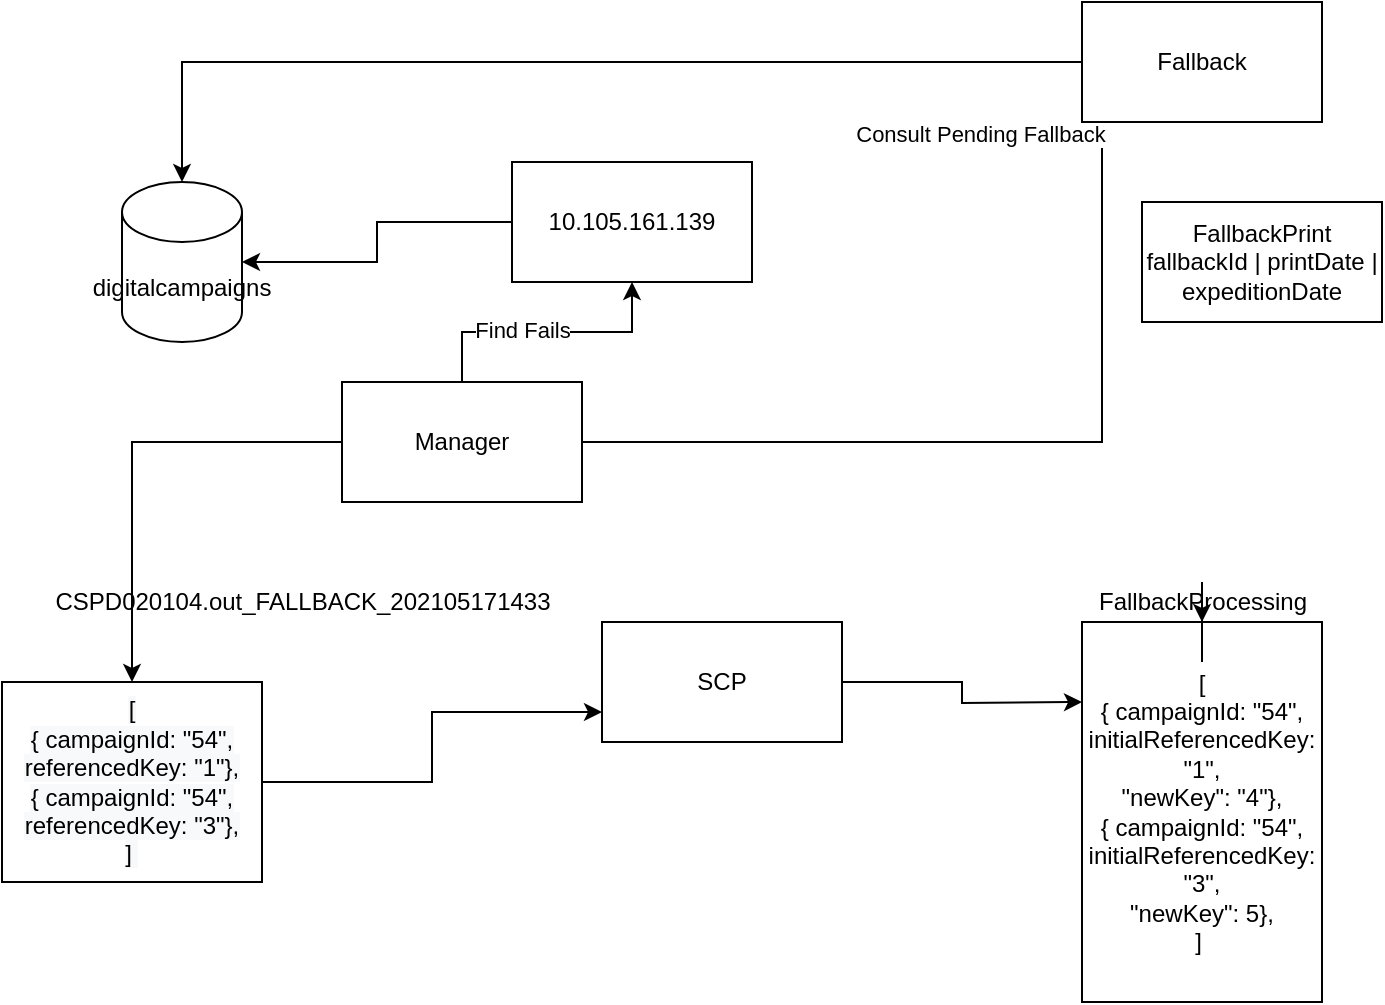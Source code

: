 <mxfile version="14.6.13" type="github">
  <diagram id="o3v9zGSRblRuSPQtVMKY" name="Page-1">
    <mxGraphModel dx="1350" dy="806" grid="1" gridSize="10" guides="1" tooltips="1" connect="1" arrows="1" fold="1" page="1" pageScale="1" pageWidth="850" pageHeight="1100" math="0" shadow="0">
      <root>
        <mxCell id="0" />
        <mxCell id="1" parent="0" />
        <mxCell id="sKk9lR-nsjvR3i9xRPQ5-1" value="digitalcampaigns&lt;br&gt;" style="shape=cylinder3;whiteSpace=wrap;html=1;boundedLbl=1;backgroundOutline=1;size=15;" parent="1" vertex="1">
          <mxGeometry x="170" y="130" width="60" height="80" as="geometry" />
        </mxCell>
        <mxCell id="sKk9lR-nsjvR3i9xRPQ5-4" style="edgeStyle=orthogonalEdgeStyle;rounded=0;orthogonalLoop=1;jettySize=auto;html=1;" parent="1" source="sKk9lR-nsjvR3i9xRPQ5-3" target="sKk9lR-nsjvR3i9xRPQ5-1" edge="1">
          <mxGeometry relative="1" as="geometry" />
        </mxCell>
        <mxCell id="sKk9lR-nsjvR3i9xRPQ5-3" value="10.105.161.139" style="rounded=0;whiteSpace=wrap;html=1;" parent="1" vertex="1">
          <mxGeometry x="365" y="120" width="120" height="60" as="geometry" />
        </mxCell>
        <mxCell id="sKk9lR-nsjvR3i9xRPQ5-13" style="edgeStyle=orthogonalEdgeStyle;rounded=0;orthogonalLoop=1;jettySize=auto;html=1;entryX=0;entryY=0.75;entryDx=0;entryDy=0;" parent="1" source="sKk9lR-nsjvR3i9xRPQ5-6" target="sKk9lR-nsjvR3i9xRPQ5-12" edge="1">
          <mxGeometry relative="1" as="geometry" />
        </mxCell>
        <mxCell id="sKk9lR-nsjvR3i9xRPQ5-6" value="&lt;meta charset=&quot;utf-8&quot;&gt;&lt;span style=&quot;color: rgb(0, 0, 0); font-family: helvetica; font-size: 12px; font-style: normal; font-weight: 400; letter-spacing: normal; text-align: center; text-indent: 0px; text-transform: none; word-spacing: 0px; background-color: rgb(248, 249, 250); display: inline; float: none;&quot;&gt;[&lt;/span&gt;&lt;br style=&quot;color: rgb(0, 0, 0); font-family: helvetica; font-size: 12px; font-style: normal; font-weight: 400; letter-spacing: normal; text-align: center; text-indent: 0px; text-transform: none; word-spacing: 0px; background-color: rgb(248, 249, 250);&quot;&gt;&lt;span style=&quot;color: rgb(0, 0, 0); font-family: helvetica; font-size: 12px; font-style: normal; font-weight: 400; letter-spacing: normal; text-align: center; text-indent: 0px; text-transform: none; word-spacing: 0px; background-color: rgb(248, 249, 250); display: inline; float: none;&quot;&gt;{ campaignId: &quot;54&quot;, referencedKey: &quot;1&quot;},&lt;/span&gt;&lt;br style=&quot;color: rgb(0, 0, 0); font-family: helvetica; font-size: 12px; font-style: normal; font-weight: 400; letter-spacing: normal; text-align: center; text-indent: 0px; text-transform: none; word-spacing: 0px; background-color: rgb(248, 249, 250);&quot;&gt;&lt;span style=&quot;color: rgb(0, 0, 0); font-family: helvetica; font-size: 12px; font-style: normal; font-weight: 400; letter-spacing: normal; text-align: center; text-indent: 0px; text-transform: none; word-spacing: 0px; background-color: rgb(248, 249, 250); display: inline; float: none;&quot;&gt;{ campaignId: &quot;54&quot;, referencedKey: &quot;3&quot;},&lt;/span&gt;&lt;br style=&quot;color: rgb(0, 0, 0); font-family: helvetica; font-size: 12px; font-style: normal; font-weight: 400; letter-spacing: normal; text-align: center; text-indent: 0px; text-transform: none; word-spacing: 0px; background-color: rgb(248, 249, 250);&quot;&gt;&lt;span style=&quot;color: rgb(0, 0, 0); font-family: helvetica; font-size: 12px; font-style: normal; font-weight: 400; letter-spacing: normal; text-align: center; text-indent: 0px; text-transform: none; word-spacing: 0px; background-color: rgb(248, 249, 250); display: inline; float: none;&quot;&gt;]&amp;nbsp;&lt;/span&gt;" style="whiteSpace=wrap;html=1;" parent="1" vertex="1">
          <mxGeometry x="110" y="380" width="130" height="100" as="geometry" />
        </mxCell>
        <mxCell id="sKk9lR-nsjvR3i9xRPQ5-7" value="CSPD020104.out_FALLBACK_202105171433" style="text;html=1;align=center;verticalAlign=middle;resizable=0;points=[];autosize=1;strokeColor=none;" parent="1" vertex="1">
          <mxGeometry x="130" y="330" width="260" height="20" as="geometry" />
        </mxCell>
        <mxCell id="sKk9lR-nsjvR3i9xRPQ5-10" style="edgeStyle=orthogonalEdgeStyle;rounded=0;orthogonalLoop=1;jettySize=auto;html=1;" parent="1" source="sKk9lR-nsjvR3i9xRPQ5-9" target="sKk9lR-nsjvR3i9xRPQ5-3" edge="1">
          <mxGeometry relative="1" as="geometry" />
        </mxCell>
        <mxCell id="sKk9lR-nsjvR3i9xRPQ5-18" value="Find Fails" style="edgeLabel;html=1;align=center;verticalAlign=middle;resizable=0;points=[];" parent="sKk9lR-nsjvR3i9xRPQ5-10" vertex="1" connectable="0">
          <mxGeometry x="-0.185" y="1" relative="1" as="geometry">
            <mxPoint as="offset" />
          </mxGeometry>
        </mxCell>
        <mxCell id="sKk9lR-nsjvR3i9xRPQ5-11" style="edgeStyle=orthogonalEdgeStyle;rounded=0;orthogonalLoop=1;jettySize=auto;html=1;" parent="1" source="sKk9lR-nsjvR3i9xRPQ5-9" target="sKk9lR-nsjvR3i9xRPQ5-6" edge="1">
          <mxGeometry relative="1" as="geometry" />
        </mxCell>
        <mxCell id="sKk9lR-nsjvR3i9xRPQ5-17" style="edgeStyle=orthogonalEdgeStyle;rounded=0;orthogonalLoop=1;jettySize=auto;html=1;" parent="1" source="sKk9lR-nsjvR3i9xRPQ5-9" target="sKk9lR-nsjvR3i9xRPQ5-1" edge="1">
          <mxGeometry relative="1" as="geometry">
            <Array as="points">
              <mxPoint x="660" y="260" />
              <mxPoint x="660" y="70" />
              <mxPoint x="200" y="70" />
            </Array>
          </mxGeometry>
        </mxCell>
        <mxCell id="sKk9lR-nsjvR3i9xRPQ5-19" value="Consult Pending Fallback" style="edgeLabel;html=1;align=center;verticalAlign=middle;resizable=0;points=[];" parent="sKk9lR-nsjvR3i9xRPQ5-17" vertex="1" connectable="0">
          <mxGeometry x="-0.139" y="-3" relative="1" as="geometry">
            <mxPoint x="-64" y="3" as="offset" />
          </mxGeometry>
        </mxCell>
        <mxCell id="sKk9lR-nsjvR3i9xRPQ5-9" value="Manager" style="whiteSpace=wrap;html=1;" parent="1" vertex="1">
          <mxGeometry x="280" y="230" width="120" height="60" as="geometry" />
        </mxCell>
        <mxCell id="sKk9lR-nsjvR3i9xRPQ5-14" style="edgeStyle=orthogonalEdgeStyle;rounded=0;orthogonalLoop=1;jettySize=auto;html=1;" parent="1" source="sKk9lR-nsjvR3i9xRPQ5-12" edge="1">
          <mxGeometry relative="1" as="geometry">
            <mxPoint x="650" y="390" as="targetPoint" />
          </mxGeometry>
        </mxCell>
        <mxCell id="sKk9lR-nsjvR3i9xRPQ5-12" value="SCP" style="whiteSpace=wrap;html=1;" parent="1" vertex="1">
          <mxGeometry x="410" y="350" width="120" height="60" as="geometry" />
        </mxCell>
        <mxCell id="sKk9lR-nsjvR3i9xRPQ5-15" value="[&lt;br&gt;{ campaignId: &quot;54&quot;, initialReferencedKey: &quot;1&quot;,&lt;br&gt;&quot;newKey&quot;: &quot;4&quot;},&lt;br&gt;{ campaignId: &quot;54&quot;, initialReferencedKey: &quot;3&quot;,&lt;br&gt;&quot;newKey&quot;: 5},&lt;br&gt;]&amp;nbsp;" style="whiteSpace=wrap;html=1;" parent="1" vertex="1">
          <mxGeometry x="650" y="350" width="120" height="190" as="geometry" />
        </mxCell>
        <mxCell id="GIdS3LOhMRxrJmHubpFw-1" value="" style="edgeStyle=orthogonalEdgeStyle;rounded=0;orthogonalLoop=1;jettySize=auto;html=1;" edge="1" parent="1" source="sKk9lR-nsjvR3i9xRPQ5-16" target="sKk9lR-nsjvR3i9xRPQ5-15">
          <mxGeometry relative="1" as="geometry" />
        </mxCell>
        <mxCell id="sKk9lR-nsjvR3i9xRPQ5-16" value="FallbackProcessing" style="text;html=1;align=center;verticalAlign=middle;resizable=0;points=[];autosize=1;strokeColor=none;" parent="1" vertex="1">
          <mxGeometry x="650" y="330" width="120" height="20" as="geometry" />
        </mxCell>
        <mxCell id="sKk9lR-nsjvR3i9xRPQ5-23" value="FallbackPrint&lt;br&gt;fallbackId | printDate | expeditionDate" style="whiteSpace=wrap;html=1;" parent="1" vertex="1">
          <mxGeometry x="680" y="140" width="120" height="60" as="geometry" />
        </mxCell>
        <mxCell id="sKk9lR-nsjvR3i9xRPQ5-24" value="Fallback&lt;br&gt;" style="whiteSpace=wrap;html=1;" parent="1" vertex="1">
          <mxGeometry x="650" y="40" width="120" height="60" as="geometry" />
        </mxCell>
      </root>
    </mxGraphModel>
  </diagram>
</mxfile>
